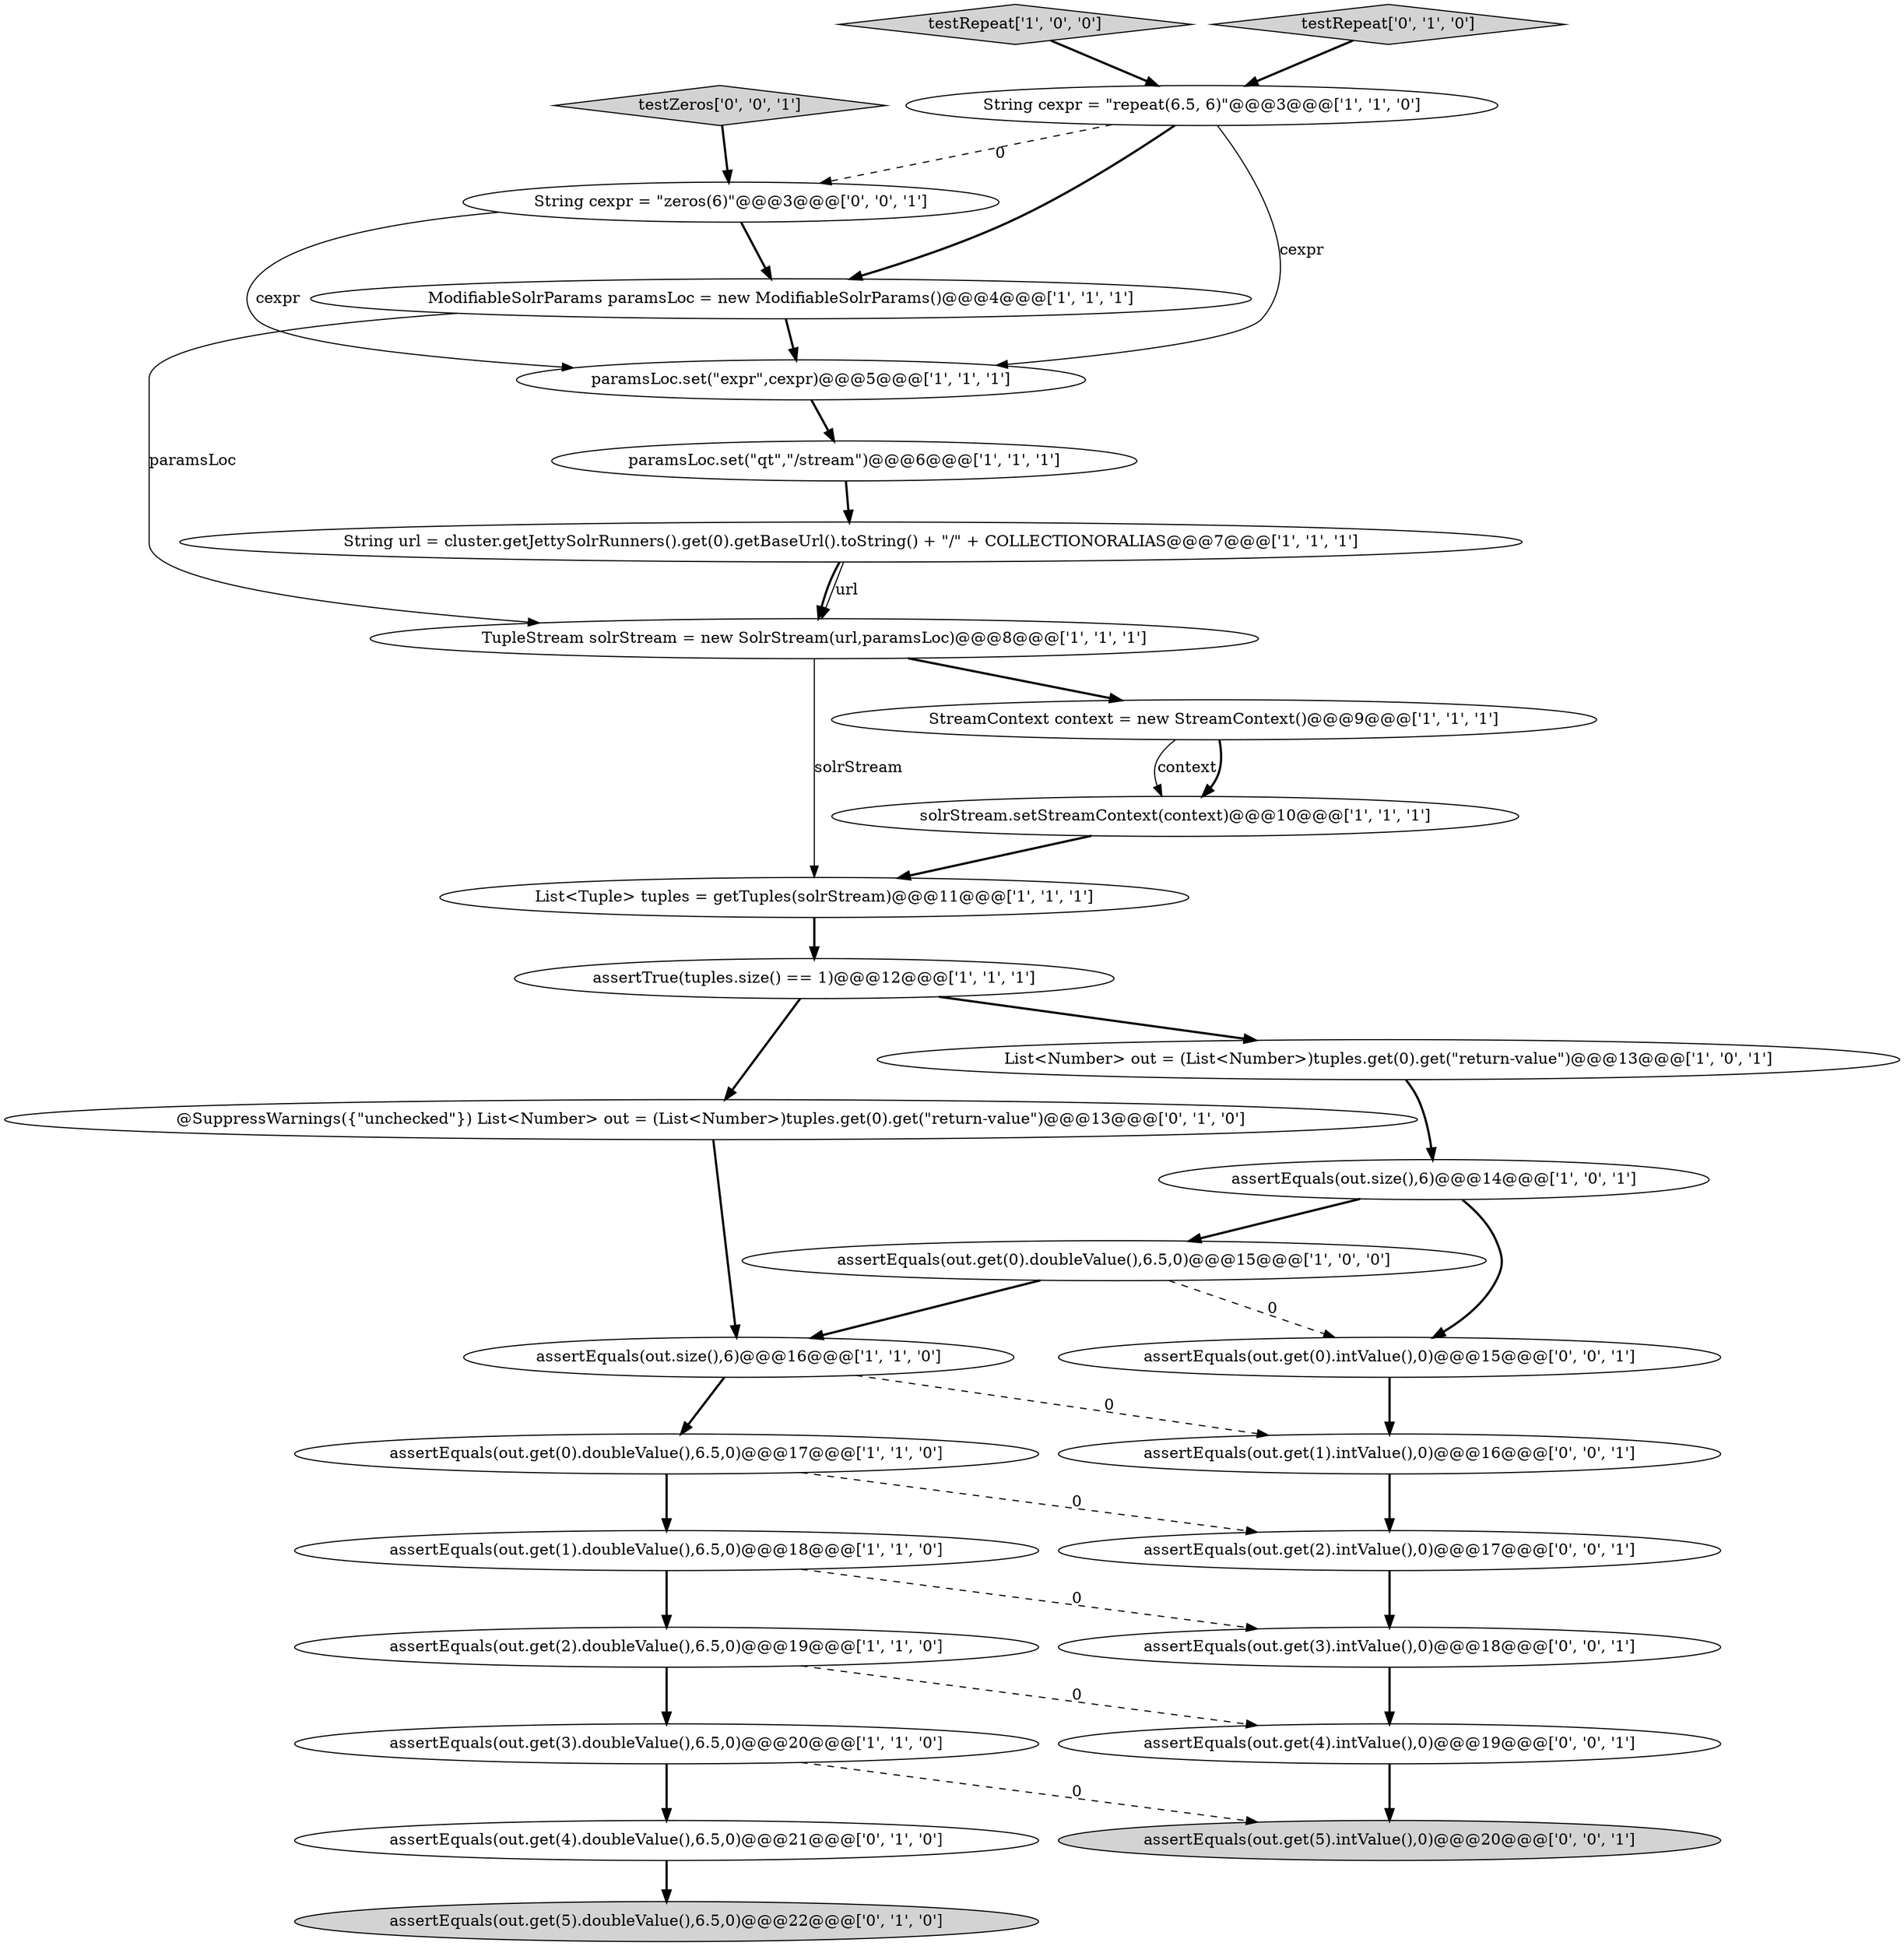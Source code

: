 digraph {
18 [style = filled, label = "assertEquals(out.get(2).doubleValue(),6.5,0)@@@19@@@['1', '1', '0']", fillcolor = white, shape = ellipse image = "AAA0AAABBB1BBB"];
1 [style = filled, label = "assertEquals(out.size(),6)@@@14@@@['1', '0', '1']", fillcolor = white, shape = ellipse image = "AAA0AAABBB1BBB"];
15 [style = filled, label = "ModifiableSolrParams paramsLoc = new ModifiableSolrParams()@@@4@@@['1', '1', '1']", fillcolor = white, shape = ellipse image = "AAA0AAABBB1BBB"];
21 [style = filled, label = "@SuppressWarnings({\"unchecked\"}) List<Number> out = (List<Number>)tuples.get(0).get(\"return-value\")@@@13@@@['0', '1', '0']", fillcolor = white, shape = ellipse image = "AAA0AAABBB2BBB"];
20 [style = filled, label = "assertEquals(out.get(5).doubleValue(),6.5,0)@@@22@@@['0', '1', '0']", fillcolor = lightgray, shape = ellipse image = "AAA0AAABBB2BBB"];
14 [style = filled, label = "assertEquals(out.size(),6)@@@16@@@['1', '1', '0']", fillcolor = white, shape = ellipse image = "AAA0AAABBB1BBB"];
24 [style = filled, label = "String cexpr = \"zeros(6)\"@@@3@@@['0', '0', '1']", fillcolor = white, shape = ellipse image = "AAA0AAABBB3BBB"];
6 [style = filled, label = "assertEquals(out.get(0).doubleValue(),6.5,0)@@@15@@@['1', '0', '0']", fillcolor = white, shape = ellipse image = "AAA0AAABBB1BBB"];
27 [style = filled, label = "assertEquals(out.get(4).intValue(),0)@@@19@@@['0', '0', '1']", fillcolor = white, shape = ellipse image = "AAA0AAABBB3BBB"];
19 [style = filled, label = "assertEquals(out.get(4).doubleValue(),6.5,0)@@@21@@@['0', '1', '0']", fillcolor = white, shape = ellipse image = "AAA0AAABBB2BBB"];
30 [style = filled, label = "assertEquals(out.get(0).intValue(),0)@@@15@@@['0', '0', '1']", fillcolor = white, shape = ellipse image = "AAA0AAABBB3BBB"];
4 [style = filled, label = "List<Tuple> tuples = getTuples(solrStream)@@@11@@@['1', '1', '1']", fillcolor = white, shape = ellipse image = "AAA0AAABBB1BBB"];
2 [style = filled, label = "paramsLoc.set(\"qt\",\"/stream\")@@@6@@@['1', '1', '1']", fillcolor = white, shape = ellipse image = "AAA0AAABBB1BBB"];
9 [style = filled, label = "String cexpr = \"repeat(6.5, 6)\"@@@3@@@['1', '1', '0']", fillcolor = white, shape = ellipse image = "AAA0AAABBB1BBB"];
12 [style = filled, label = "testRepeat['1', '0', '0']", fillcolor = lightgray, shape = diamond image = "AAA0AAABBB1BBB"];
22 [style = filled, label = "testRepeat['0', '1', '0']", fillcolor = lightgray, shape = diamond image = "AAA0AAABBB2BBB"];
0 [style = filled, label = "assertEquals(out.get(0).doubleValue(),6.5,0)@@@17@@@['1', '1', '0']", fillcolor = white, shape = ellipse image = "AAA0AAABBB1BBB"];
11 [style = filled, label = "TupleStream solrStream = new SolrStream(url,paramsLoc)@@@8@@@['1', '1', '1']", fillcolor = white, shape = ellipse image = "AAA0AAABBB1BBB"];
17 [style = filled, label = "solrStream.setStreamContext(context)@@@10@@@['1', '1', '1']", fillcolor = white, shape = ellipse image = "AAA0AAABBB1BBB"];
28 [style = filled, label = "assertEquals(out.get(5).intValue(),0)@@@20@@@['0', '0', '1']", fillcolor = lightgray, shape = ellipse image = "AAA0AAABBB3BBB"];
16 [style = filled, label = "paramsLoc.set(\"expr\",cexpr)@@@5@@@['1', '1', '1']", fillcolor = white, shape = ellipse image = "AAA0AAABBB1BBB"];
3 [style = filled, label = "StreamContext context = new StreamContext()@@@9@@@['1', '1', '1']", fillcolor = white, shape = ellipse image = "AAA0AAABBB1BBB"];
25 [style = filled, label = "testZeros['0', '0', '1']", fillcolor = lightgray, shape = diamond image = "AAA0AAABBB3BBB"];
26 [style = filled, label = "assertEquals(out.get(3).intValue(),0)@@@18@@@['0', '0', '1']", fillcolor = white, shape = ellipse image = "AAA0AAABBB3BBB"];
29 [style = filled, label = "assertEquals(out.get(1).intValue(),0)@@@16@@@['0', '0', '1']", fillcolor = white, shape = ellipse image = "AAA0AAABBB3BBB"];
10 [style = filled, label = "assertTrue(tuples.size() == 1)@@@12@@@['1', '1', '1']", fillcolor = white, shape = ellipse image = "AAA0AAABBB1BBB"];
13 [style = filled, label = "assertEquals(out.get(1).doubleValue(),6.5,0)@@@18@@@['1', '1', '0']", fillcolor = white, shape = ellipse image = "AAA0AAABBB1BBB"];
7 [style = filled, label = "assertEquals(out.get(3).doubleValue(),6.5,0)@@@20@@@['1', '1', '0']", fillcolor = white, shape = ellipse image = "AAA0AAABBB1BBB"];
5 [style = filled, label = "List<Number> out = (List<Number>)tuples.get(0).get(\"return-value\")@@@13@@@['1', '0', '1']", fillcolor = white, shape = ellipse image = "AAA0AAABBB1BBB"];
23 [style = filled, label = "assertEquals(out.get(2).intValue(),0)@@@17@@@['0', '0', '1']", fillcolor = white, shape = ellipse image = "AAA0AAABBB3BBB"];
8 [style = filled, label = "String url = cluster.getJettySolrRunners().get(0).getBaseUrl().toString() + \"/\" + COLLECTIONORALIAS@@@7@@@['1', '1', '1']", fillcolor = white, shape = ellipse image = "AAA0AAABBB1BBB"];
4->10 [style = bold, label=""];
3->17 [style = solid, label="context"];
0->13 [style = bold, label=""];
24->16 [style = solid, label="cexpr"];
9->24 [style = dashed, label="0"];
19->20 [style = bold, label=""];
27->28 [style = bold, label=""];
0->23 [style = dashed, label="0"];
22->9 [style = bold, label=""];
18->27 [style = dashed, label="0"];
9->16 [style = solid, label="cexpr"];
23->26 [style = bold, label=""];
10->21 [style = bold, label=""];
29->23 [style = bold, label=""];
16->2 [style = bold, label=""];
1->30 [style = bold, label=""];
15->16 [style = bold, label=""];
12->9 [style = bold, label=""];
13->26 [style = dashed, label="0"];
30->29 [style = bold, label=""];
11->4 [style = solid, label="solrStream"];
6->14 [style = bold, label=""];
5->1 [style = bold, label=""];
26->27 [style = bold, label=""];
25->24 [style = bold, label=""];
1->6 [style = bold, label=""];
10->5 [style = bold, label=""];
14->0 [style = bold, label=""];
11->3 [style = bold, label=""];
7->28 [style = dashed, label="0"];
9->15 [style = bold, label=""];
8->11 [style = solid, label="url"];
3->17 [style = bold, label=""];
6->30 [style = dashed, label="0"];
15->11 [style = solid, label="paramsLoc"];
18->7 [style = bold, label=""];
14->29 [style = dashed, label="0"];
8->11 [style = bold, label=""];
7->19 [style = bold, label=""];
17->4 [style = bold, label=""];
13->18 [style = bold, label=""];
2->8 [style = bold, label=""];
21->14 [style = bold, label=""];
24->15 [style = bold, label=""];
}
